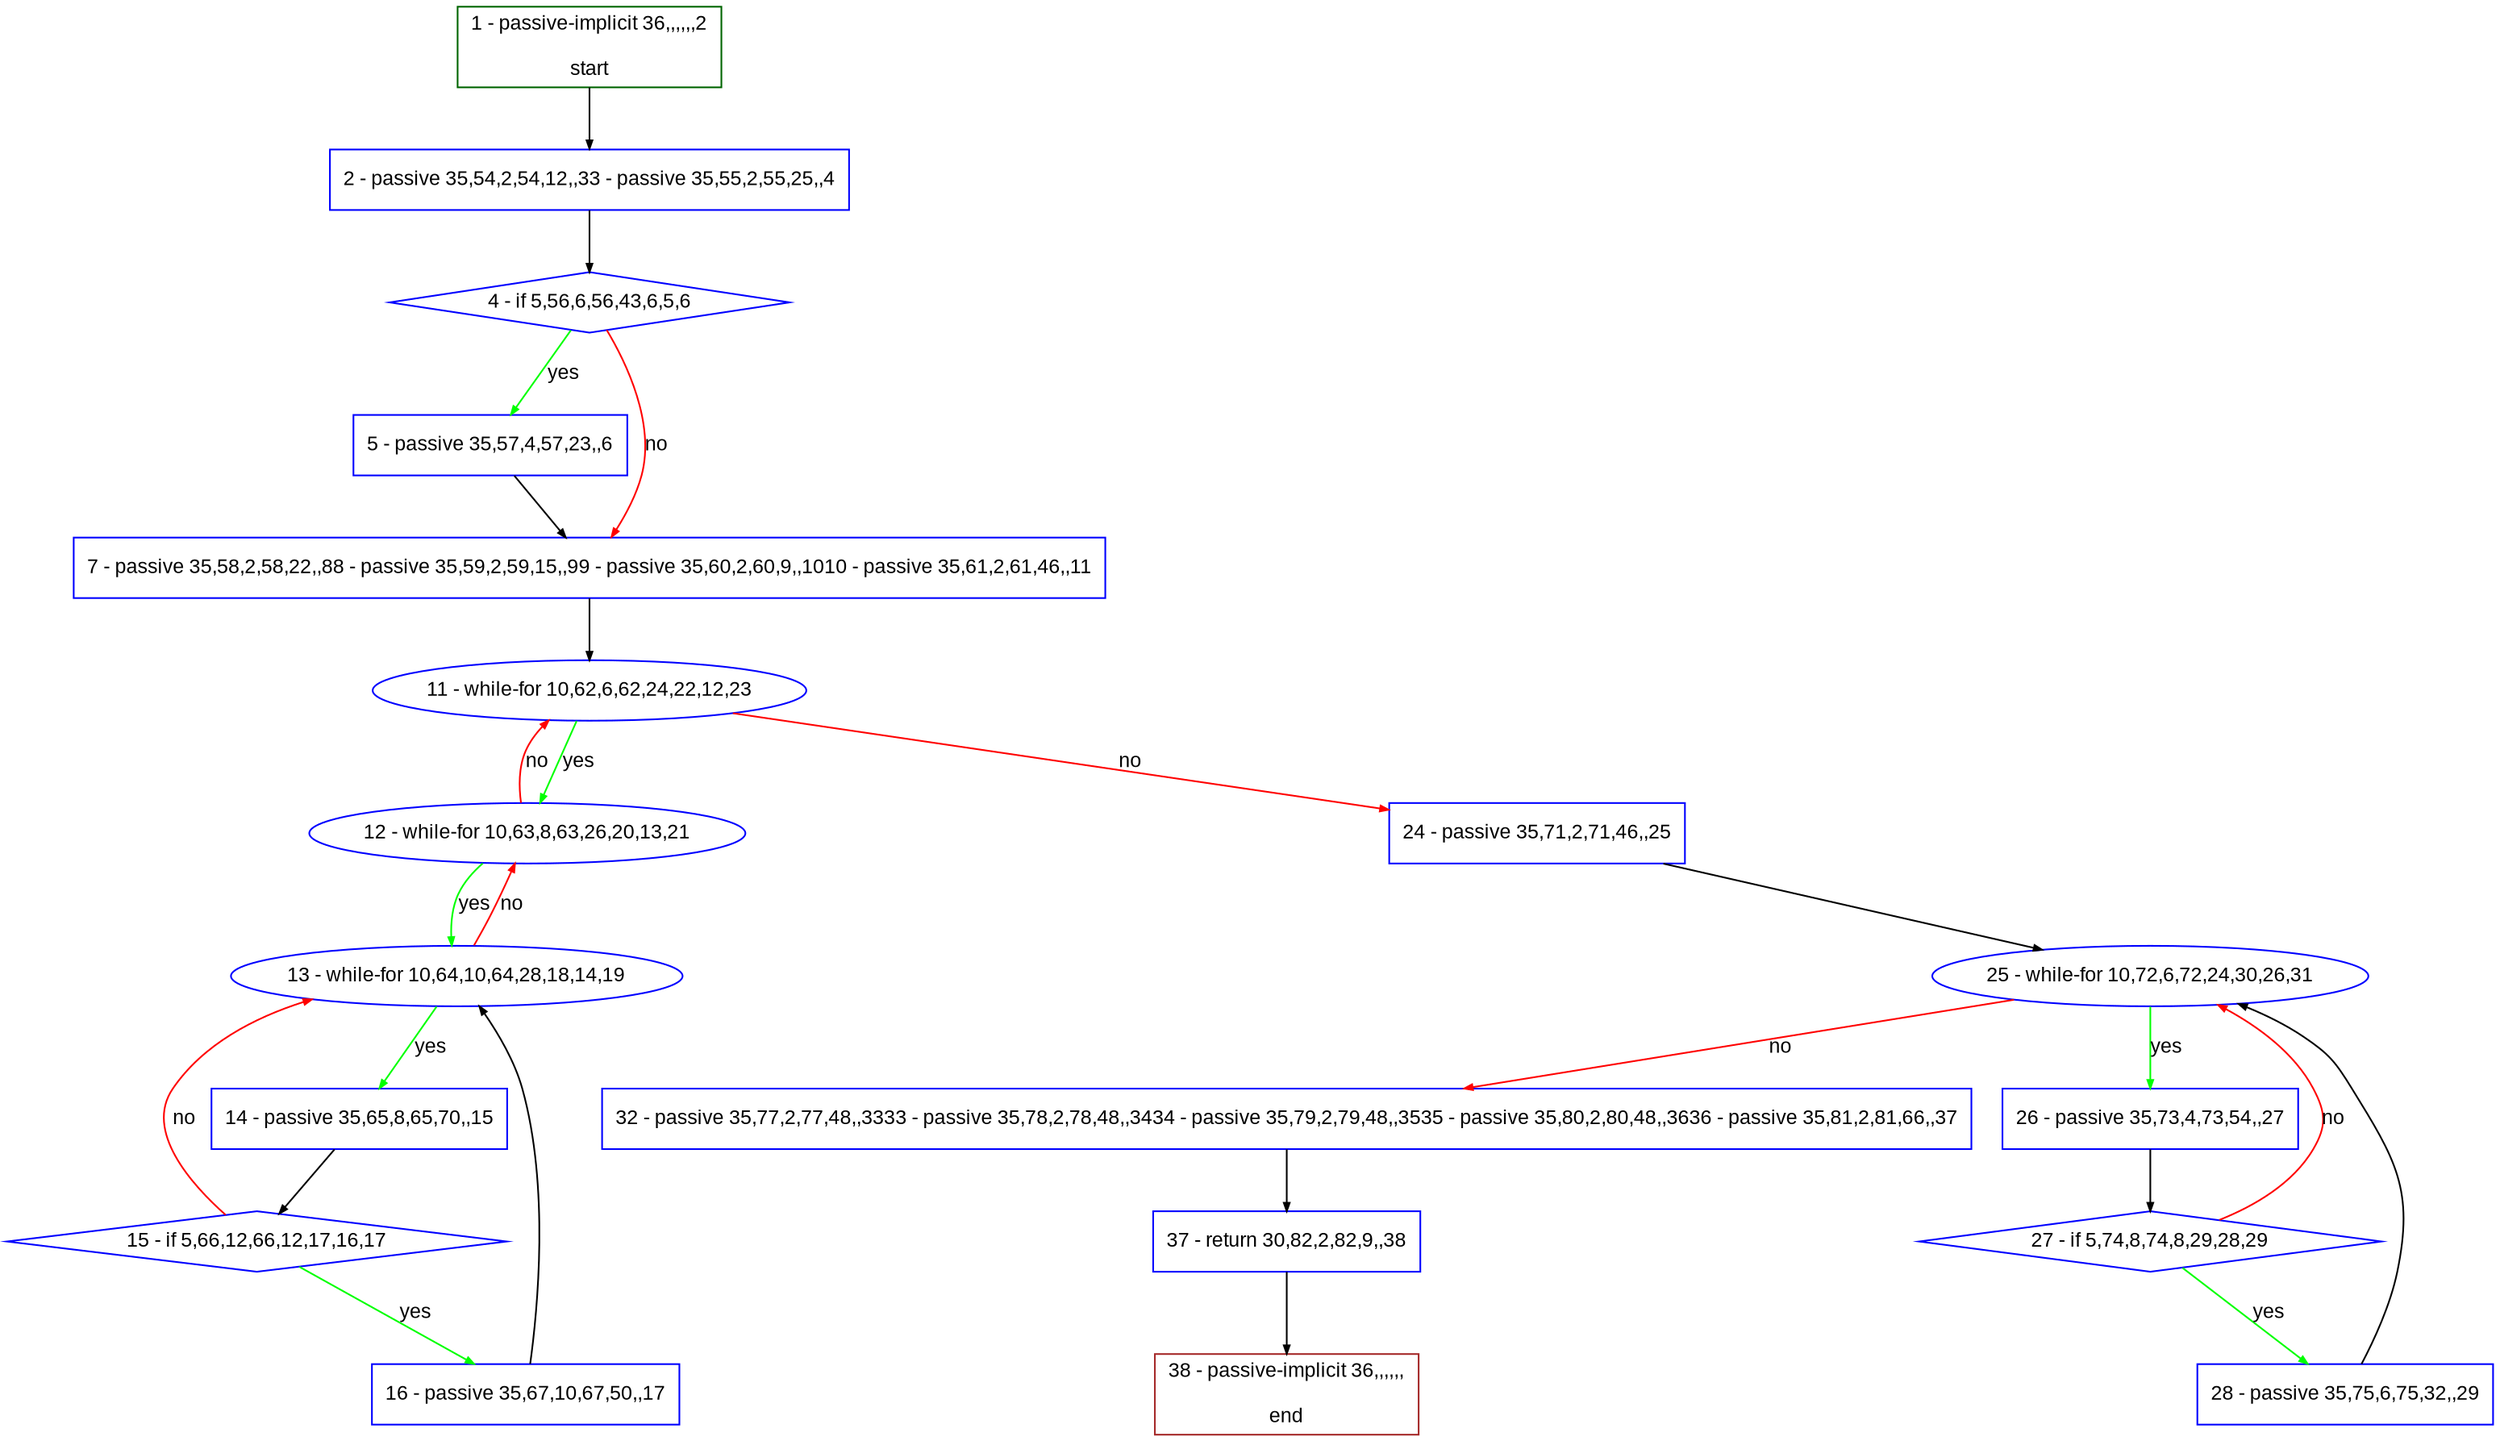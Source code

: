 digraph "" {
  graph [pack="true", label="", fontsize="12", packmode="clust", fontname="Arial", fillcolor="#FFFFCC", bgcolor="white", style="rounded,filled", compound="true"];
  node [node_initialized="no", label="", color="grey", fontsize="12", fillcolor="white", fontname="Arial", style="filled", shape="rectangle", compound="true", fixedsize="false"];
  edge [fontcolor="black", arrowhead="normal", arrowtail="none", arrowsize="0.5", ltail="", label="", color="black", fontsize="12", lhead="", fontname="Arial", dir="forward", compound="true"];
  __N1 [label="2 - passive 35,54,2,54,12,,33 - passive 35,55,2,55,25,,4", color="#0000ff", fillcolor="#ffffff", style="filled", shape="box"];
  __N2 [label="1 - passive-implicit 36,,,,,,2\n\nstart", color="#006400", fillcolor="#ffffff", style="filled", shape="box"];
  __N3 [label="4 - if 5,56,6,56,43,6,5,6", color="#0000ff", fillcolor="#ffffff", style="filled", shape="diamond"];
  __N4 [label="5 - passive 35,57,4,57,23,,6", color="#0000ff", fillcolor="#ffffff", style="filled", shape="box"];
  __N5 [label="7 - passive 35,58,2,58,22,,88 - passive 35,59,2,59,15,,99 - passive 35,60,2,60,9,,1010 - passive 35,61,2,61,46,,11", color="#0000ff", fillcolor="#ffffff", style="filled", shape="box"];
  __N6 [label="11 - while-for 10,62,6,62,24,22,12,23", color="#0000ff", fillcolor="#ffffff", style="filled", shape="oval"];
  __N7 [label="12 - while-for 10,63,8,63,26,20,13,21", color="#0000ff", fillcolor="#ffffff", style="filled", shape="oval"];
  __N8 [label="24 - passive 35,71,2,71,46,,25", color="#0000ff", fillcolor="#ffffff", style="filled", shape="box"];
  __N9 [label="13 - while-for 10,64,10,64,28,18,14,19", color="#0000ff", fillcolor="#ffffff", style="filled", shape="oval"];
  __N10 [label="14 - passive 35,65,8,65,70,,15", color="#0000ff", fillcolor="#ffffff", style="filled", shape="box"];
  __N11 [label="15 - if 5,66,12,66,12,17,16,17", color="#0000ff", fillcolor="#ffffff", style="filled", shape="diamond"];
  __N12 [label="16 - passive 35,67,10,67,50,,17", color="#0000ff", fillcolor="#ffffff", style="filled", shape="box"];
  __N13 [label="25 - while-for 10,72,6,72,24,30,26,31", color="#0000ff", fillcolor="#ffffff", style="filled", shape="oval"];
  __N14 [label="26 - passive 35,73,4,73,54,,27", color="#0000ff", fillcolor="#ffffff", style="filled", shape="box"];
  __N15 [label="32 - passive 35,77,2,77,48,,3333 - passive 35,78,2,78,48,,3434 - passive 35,79,2,79,48,,3535 - passive 35,80,2,80,48,,3636 - passive 35,81,2,81,66,,37", color="#0000ff", fillcolor="#ffffff", style="filled", shape="box"];
  __N16 [label="27 - if 5,74,8,74,8,29,28,29", color="#0000ff", fillcolor="#ffffff", style="filled", shape="diamond"];
  __N17 [label="28 - passive 35,75,6,75,32,,29", color="#0000ff", fillcolor="#ffffff", style="filled", shape="box"];
  __N18 [label="37 - return 30,82,2,82,9,,38", color="#0000ff", fillcolor="#ffffff", style="filled", shape="box"];
  __N19 [label="38 - passive-implicit 36,,,,,,\n\nend", color="#a52a2a", fillcolor="#ffffff", style="filled", shape="box"];
  __N2 -> __N1 [arrowhead="normal", arrowtail="none", color="#000000", label="", dir="forward"];
  __N1 -> __N3 [arrowhead="normal", arrowtail="none", color="#000000", label="", dir="forward"];
  __N3 -> __N4 [arrowhead="normal", arrowtail="none", color="#00ff00", label="yes", dir="forward"];
  __N3 -> __N5 [arrowhead="normal", arrowtail="none", color="#ff0000", label="no", dir="forward"];
  __N4 -> __N5 [arrowhead="normal", arrowtail="none", color="#000000", label="", dir="forward"];
  __N5 -> __N6 [arrowhead="normal", arrowtail="none", color="#000000", label="", dir="forward"];
  __N6 -> __N7 [arrowhead="normal", arrowtail="none", color="#00ff00", label="yes", dir="forward"];
  __N7 -> __N6 [arrowhead="normal", arrowtail="none", color="#ff0000", label="no", dir="forward"];
  __N6 -> __N8 [arrowhead="normal", arrowtail="none", color="#ff0000", label="no", dir="forward"];
  __N7 -> __N9 [arrowhead="normal", arrowtail="none", color="#00ff00", label="yes", dir="forward"];
  __N9 -> __N7 [arrowhead="normal", arrowtail="none", color="#ff0000", label="no", dir="forward"];
  __N9 -> __N10 [arrowhead="normal", arrowtail="none", color="#00ff00", label="yes", dir="forward"];
  __N10 -> __N11 [arrowhead="normal", arrowtail="none", color="#000000", label="", dir="forward"];
  __N11 -> __N9 [arrowhead="normal", arrowtail="none", color="#ff0000", label="no", dir="forward"];
  __N11 -> __N12 [arrowhead="normal", arrowtail="none", color="#00ff00", label="yes", dir="forward"];
  __N12 -> __N9 [arrowhead="normal", arrowtail="none", color="#000000", label="", dir="forward"];
  __N8 -> __N13 [arrowhead="normal", arrowtail="none", color="#000000", label="", dir="forward"];
  __N13 -> __N14 [arrowhead="normal", arrowtail="none", color="#00ff00", label="yes", dir="forward"];
  __N13 -> __N15 [arrowhead="normal", arrowtail="none", color="#ff0000", label="no", dir="forward"];
  __N14 -> __N16 [arrowhead="normal", arrowtail="none", color="#000000", label="", dir="forward"];
  __N16 -> __N13 [arrowhead="normal", arrowtail="none", color="#ff0000", label="no", dir="forward"];
  __N16 -> __N17 [arrowhead="normal", arrowtail="none", color="#00ff00", label="yes", dir="forward"];
  __N17 -> __N13 [arrowhead="normal", arrowtail="none", color="#000000", label="", dir="forward"];
  __N15 -> __N18 [arrowhead="normal", arrowtail="none", color="#000000", label="", dir="forward"];
  __N18 -> __N19 [arrowhead="normal", arrowtail="none", color="#000000", label="", dir="forward"];
}
